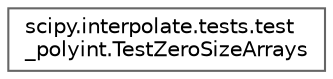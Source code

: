 digraph "Graphical Class Hierarchy"
{
 // LATEX_PDF_SIZE
  bgcolor="transparent";
  edge [fontname=Helvetica,fontsize=10,labelfontname=Helvetica,labelfontsize=10];
  node [fontname=Helvetica,fontsize=10,shape=box,height=0.2,width=0.4];
  rankdir="LR";
  Node0 [id="Node000000",label="scipy.interpolate.tests.test\l_polyint.TestZeroSizeArrays",height=0.2,width=0.4,color="grey40", fillcolor="white", style="filled",URL="$d8/dcb/classscipy_1_1interpolate_1_1tests_1_1test__polyint_1_1TestZeroSizeArrays.html",tooltip=" "];
}
